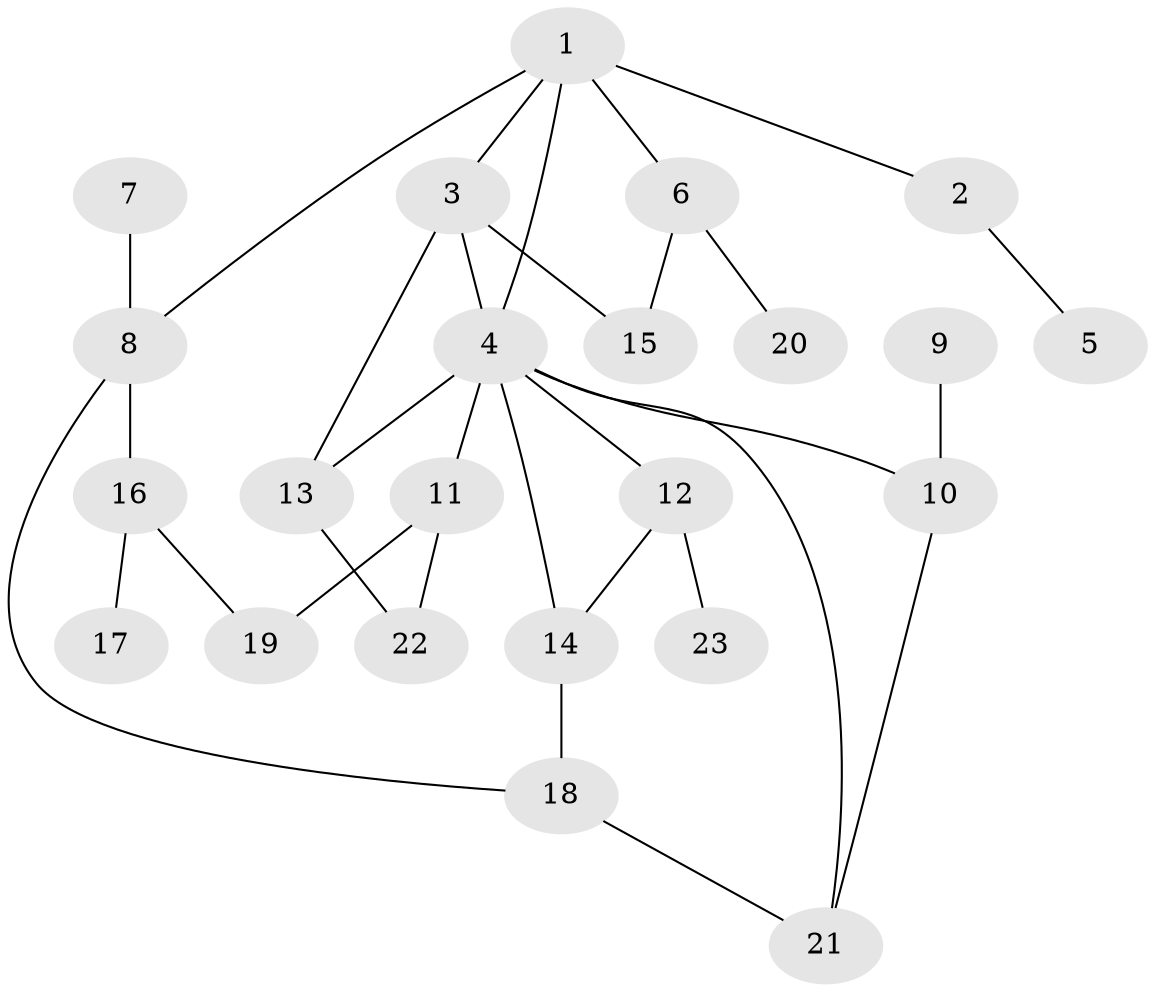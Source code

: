 // original degree distribution, {7: 0.017543859649122806, 4: 0.12280701754385964, 5: 0.07017543859649122, 2: 0.24561403508771928, 3: 0.14035087719298245, 1: 0.40350877192982454}
// Generated by graph-tools (version 1.1) at 2025/36/03/04/25 23:36:07]
// undirected, 23 vertices, 31 edges
graph export_dot {
  node [color=gray90,style=filled];
  1;
  2;
  3;
  4;
  5;
  6;
  7;
  8;
  9;
  10;
  11;
  12;
  13;
  14;
  15;
  16;
  17;
  18;
  19;
  20;
  21;
  22;
  23;
  1 -- 2 [weight=1.0];
  1 -- 3 [weight=1.0];
  1 -- 4 [weight=1.0];
  1 -- 6 [weight=1.0];
  1 -- 8 [weight=1.0];
  2 -- 5 [weight=1.0];
  3 -- 4 [weight=1.0];
  3 -- 13 [weight=1.0];
  3 -- 15 [weight=1.0];
  4 -- 10 [weight=1.0];
  4 -- 11 [weight=1.0];
  4 -- 12 [weight=1.0];
  4 -- 13 [weight=1.0];
  4 -- 14 [weight=1.0];
  4 -- 21 [weight=1.0];
  6 -- 15 [weight=1.0];
  6 -- 20 [weight=1.0];
  7 -- 8 [weight=1.0];
  8 -- 16 [weight=1.0];
  8 -- 18 [weight=1.0];
  9 -- 10 [weight=1.0];
  10 -- 21 [weight=1.0];
  11 -- 19 [weight=1.0];
  11 -- 22 [weight=1.0];
  12 -- 14 [weight=1.0];
  12 -- 23 [weight=1.0];
  13 -- 22 [weight=1.0];
  14 -- 18 [weight=1.0];
  16 -- 17 [weight=1.0];
  16 -- 19 [weight=1.0];
  18 -- 21 [weight=1.0];
}
